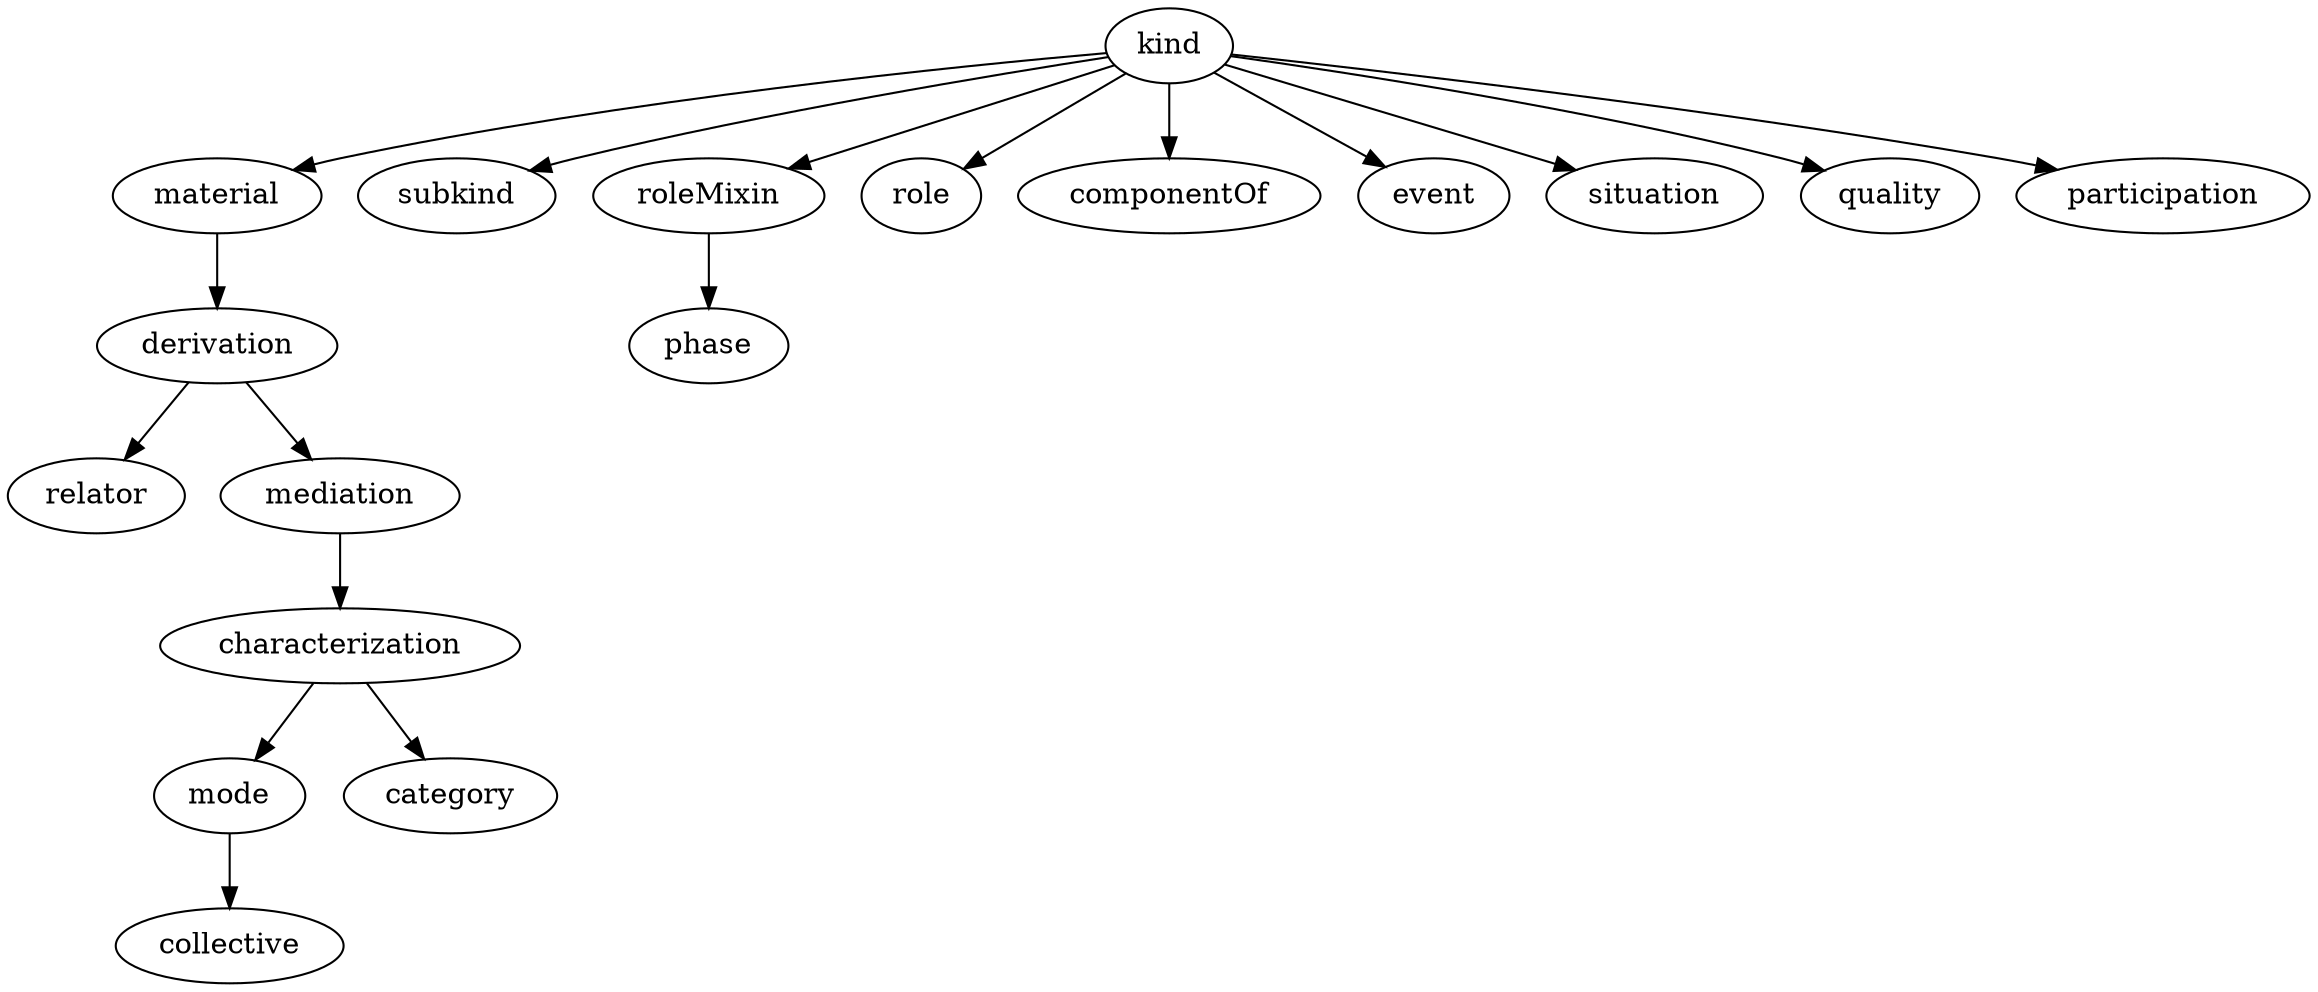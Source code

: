 strict digraph  {
kind;
material;
subkind;
roleMixin;
role;
componentOf;
event;
situation;
quality;
participation;
derivation;
relator;
mediation;
characterization;
mode;
category;
phase;
collective;
kind -> material;
kind -> subkind;
kind -> roleMixin;
kind -> role;
kind -> componentOf;
kind -> event;
kind -> situation;
kind -> quality;
kind -> participation;
material -> derivation;
roleMixin -> phase;
derivation -> relator;
derivation -> mediation;
mediation -> characterization;
characterization -> mode;
characterization -> category;
mode -> collective;
}
